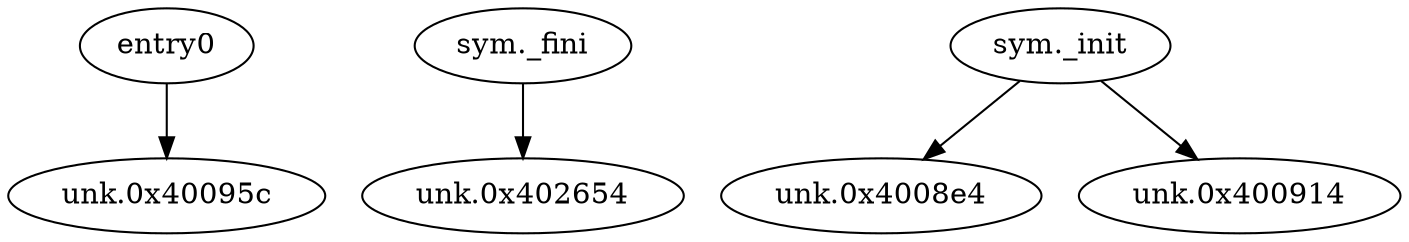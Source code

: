 digraph code {
  "0x00400950" [label="entry0"];
  "0x00400950" -> "0x0040095c";
  "0x0040095c" [label="unk.0x40095c"];
  "0x00402630" [label="sym._fini"];
  "0x00402630" -> "0x00402654";
  "0x00402654" [label="unk.0x402654"];
  "0x004008c0" [label="sym._init"];
  "0x004008c0" -> "0x004008e4";
  "0x004008e4" [label="unk.0x4008e4"];
  "0x004008c0" -> "0x00400914";
  "0x00400914" [label="unk.0x400914"];
}